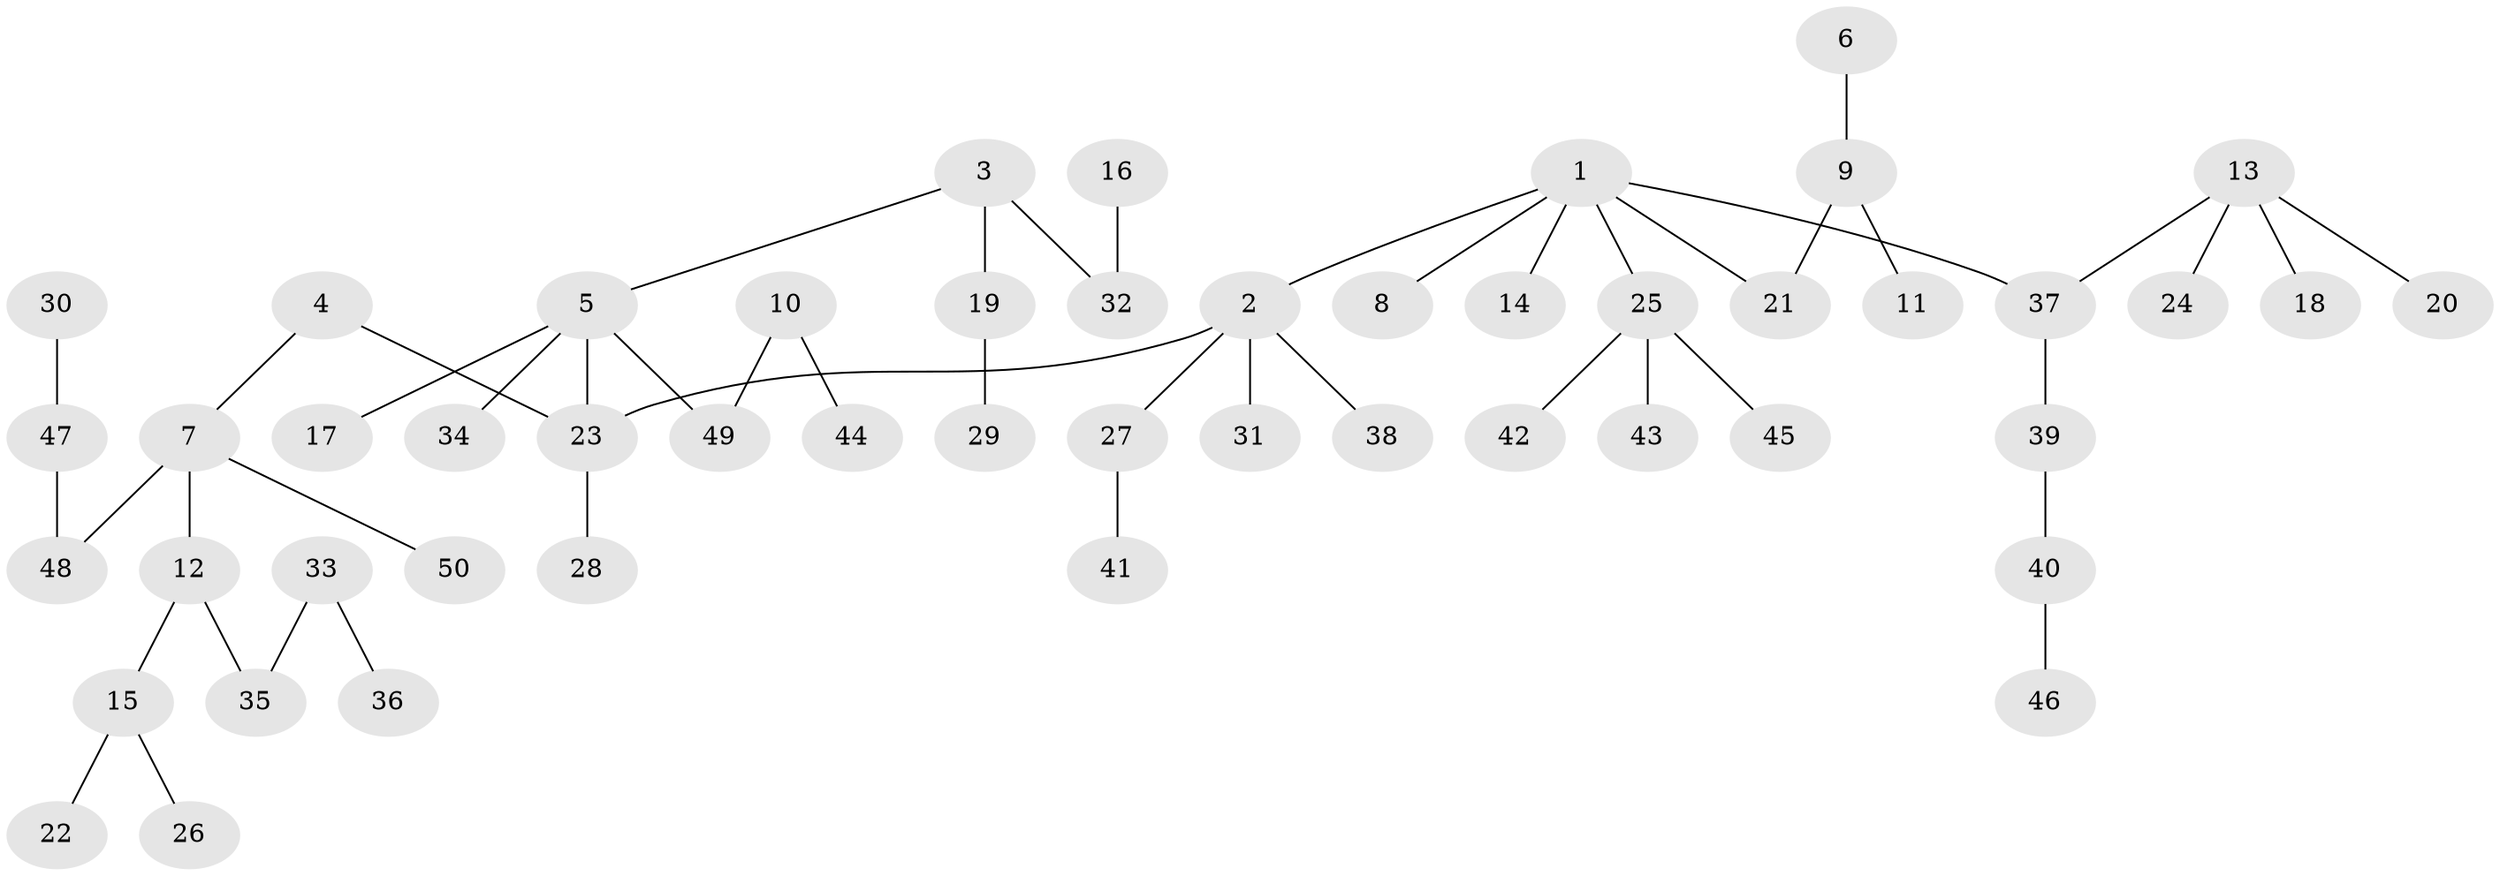 // original degree distribution, {6: 0.04285714285714286, 5: 0.014285714285714285, 3: 0.17142857142857143, 1: 0.5571428571428572, 4: 0.07142857142857142, 2: 0.14285714285714285}
// Generated by graph-tools (version 1.1) at 2025/37/03/04/25 23:37:28]
// undirected, 50 vertices, 49 edges
graph export_dot {
  node [color=gray90,style=filled];
  1;
  2;
  3;
  4;
  5;
  6;
  7;
  8;
  9;
  10;
  11;
  12;
  13;
  14;
  15;
  16;
  17;
  18;
  19;
  20;
  21;
  22;
  23;
  24;
  25;
  26;
  27;
  28;
  29;
  30;
  31;
  32;
  33;
  34;
  35;
  36;
  37;
  38;
  39;
  40;
  41;
  42;
  43;
  44;
  45;
  46;
  47;
  48;
  49;
  50;
  1 -- 2 [weight=1.0];
  1 -- 8 [weight=1.0];
  1 -- 14 [weight=1.0];
  1 -- 21 [weight=1.0];
  1 -- 25 [weight=1.0];
  1 -- 37 [weight=1.0];
  2 -- 23 [weight=1.0];
  2 -- 27 [weight=1.0];
  2 -- 31 [weight=1.0];
  2 -- 38 [weight=1.0];
  3 -- 5 [weight=1.0];
  3 -- 19 [weight=1.0];
  3 -- 32 [weight=1.0];
  4 -- 7 [weight=1.0];
  4 -- 23 [weight=1.0];
  5 -- 17 [weight=1.0];
  5 -- 23 [weight=1.0];
  5 -- 34 [weight=1.0];
  5 -- 49 [weight=1.0];
  6 -- 9 [weight=1.0];
  7 -- 12 [weight=1.0];
  7 -- 48 [weight=1.0];
  7 -- 50 [weight=1.0];
  9 -- 11 [weight=1.0];
  9 -- 21 [weight=1.0];
  10 -- 44 [weight=1.0];
  10 -- 49 [weight=1.0];
  12 -- 15 [weight=1.0];
  12 -- 35 [weight=1.0];
  13 -- 18 [weight=1.0];
  13 -- 20 [weight=1.0];
  13 -- 24 [weight=1.0];
  13 -- 37 [weight=1.0];
  15 -- 22 [weight=1.0];
  15 -- 26 [weight=1.0];
  16 -- 32 [weight=1.0];
  19 -- 29 [weight=1.0];
  23 -- 28 [weight=1.0];
  25 -- 42 [weight=1.0];
  25 -- 43 [weight=1.0];
  25 -- 45 [weight=1.0];
  27 -- 41 [weight=1.0];
  30 -- 47 [weight=1.0];
  33 -- 35 [weight=1.0];
  33 -- 36 [weight=1.0];
  37 -- 39 [weight=1.0];
  39 -- 40 [weight=1.0];
  40 -- 46 [weight=1.0];
  47 -- 48 [weight=1.0];
}
